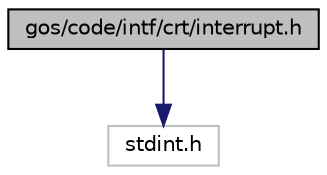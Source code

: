 digraph "gos/code/intf/crt/interrupt.h"
{
 // INTERACTIVE_SVG=YES
 // LATEX_PDF_SIZE
  edge [fontname="Helvetica",fontsize="10",labelfontname="Helvetica",labelfontsize="10"];
  node [fontname="Helvetica",fontsize="10",shape=record];
  Node1 [label="gos/code/intf/crt/interrupt.h",height=0.2,width=0.4,color="black", fillcolor="grey75", style="filled", fontcolor="black",tooltip="\"API\" to define / call interrupts"];
  Node1 -> Node2 [color="midnightblue",fontsize="10",style="solid",fontname="Helvetica"];
  Node2 [label="stdint.h",height=0.2,width=0.4,color="grey75", fillcolor="white", style="filled",tooltip=" "];
}
